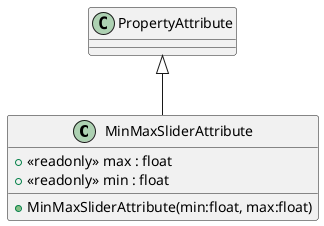 @startuml
class MinMaxSliderAttribute {
    + <<readonly>> max : float
    + <<readonly>> min : float
    + MinMaxSliderAttribute(min:float, max:float)
}
PropertyAttribute <|-- MinMaxSliderAttribute
@enduml
